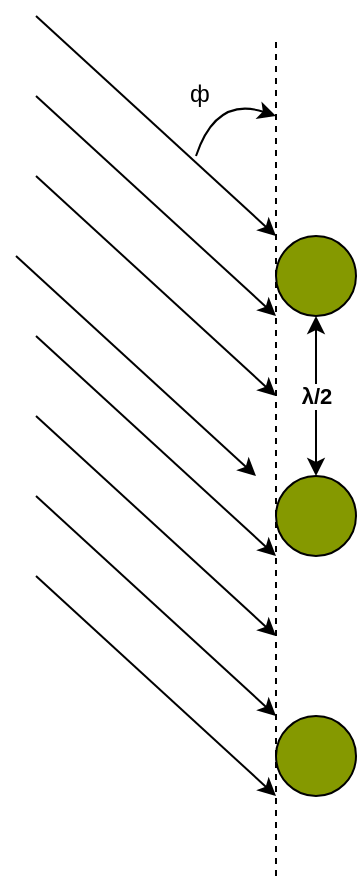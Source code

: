 <mxGraphModel grid="1" gridSize="10" guides="1" tooltips="1" connect="1" arrows="1" fold="1" page="1" pageScale="1" pageWidth="850" pageHeight="1100" background="#ffffff"><root><mxCell id="0"/><mxCell id="1" parent="0"/><mxCell id="2" value="" style="ellipse;whiteSpace=wrap;html=1;aspect=fixed;fillColor=#859900;" parent="1" vertex="1"><mxGeometry x="440" y="160" width="40" height="40" as="geometry"/></mxCell><mxCell id="3" value="" style="ellipse;whiteSpace=wrap;html=1;aspect=fixed;fillColor=#859900;" parent="1" vertex="1"><mxGeometry x="440" y="280" width="40" height="40" as="geometry"/></mxCell><mxCell id="4" value="" style="ellipse;whiteSpace=wrap;html=1;aspect=fixed;fillColor=#859900;" parent="1" vertex="1"><mxGeometry x="440" y="400" width="40" height="40" as="geometry"/></mxCell><mxCell id="6" value="&lt;b&gt;λ/2&lt;/b&gt;" style="endArrow=classic;startArrow=classic;html=1;entryX=0.5;entryY=1;exitX=0.5;exitY=0;" parent="1" source="3" target="2" edge="1"><mxGeometry width="50" height="50" relative="1" as="geometry"><mxPoint x="240" y="350" as="sourcePoint"/><mxPoint x="290" y="300" as="targetPoint"/></mxGeometry></mxCell><mxCell id="8" value="" style="endArrow=classic;html=1;" parent="1" edge="1"><mxGeometry width="50" height="50" relative="1" as="geometry"><mxPoint x="320" y="250" as="sourcePoint"/><mxPoint x="440" y="360" as="targetPoint"/></mxGeometry></mxCell><mxCell id="9" value="" style="endArrow=classic;html=1;" parent="1" edge="1"><mxGeometry width="50" height="50" relative="1" as="geometry"><mxPoint x="320" y="290" as="sourcePoint"/><mxPoint x="440" y="400" as="targetPoint"/></mxGeometry></mxCell><mxCell id="10" value="" style="endArrow=classic;html=1;" parent="1" edge="1"><mxGeometry width="50" height="50" relative="1" as="geometry"><mxPoint x="320" y="330" as="sourcePoint"/><mxPoint x="440" y="440" as="targetPoint"/></mxGeometry></mxCell><mxCell id="13" value="" style="endArrow=classic;html=1;" parent="1" edge="1"><mxGeometry width="50" height="50" relative="1" as="geometry"><mxPoint x="320" y="210" as="sourcePoint"/><mxPoint x="440" y="320" as="targetPoint"/></mxGeometry></mxCell><mxCell id="14" value="" style="endArrow=classic;html=1;" parent="1" edge="1"><mxGeometry width="50" height="50" relative="1" as="geometry"><mxPoint x="310" y="170" as="sourcePoint"/><mxPoint x="430" y="280" as="targetPoint"/></mxGeometry></mxCell><mxCell id="15" value="" style="endArrow=classic;html=1;" parent="1" edge="1"><mxGeometry width="50" height="50" relative="1" as="geometry"><mxPoint x="320" y="130" as="sourcePoint"/><mxPoint x="440" y="240" as="targetPoint"/></mxGeometry></mxCell><mxCell id="16" value="" style="endArrow=classic;html=1;" parent="1" edge="1"><mxGeometry width="50" height="50" relative="1" as="geometry"><mxPoint x="320" y="90" as="sourcePoint"/><mxPoint x="440" y="200" as="targetPoint"/></mxGeometry></mxCell><mxCell id="17" value="" style="endArrow=classic;html=1;" parent="1" edge="1"><mxGeometry width="50" height="50" relative="1" as="geometry"><mxPoint x="320" y="50" as="sourcePoint"/><mxPoint x="440" y="160" as="targetPoint"/></mxGeometry></mxCell><mxCell id="19" value="" style="endArrow=none;dashed=1;html=1;" parent="1" edge="1"><mxGeometry width="50" height="50" relative="1" as="geometry"><mxPoint x="440" y="480" as="sourcePoint"/><mxPoint x="440" y="60" as="targetPoint"/></mxGeometry></mxCell><mxCell id="21" value="&lt;span&gt;ф&lt;/span&gt;" style="text;html=1;resizable=0;points=[];autosize=1;align=left;verticalAlign=top;spacingTop=-4;" parent="1" vertex="1"><mxGeometry x="395" y="79" width="30" height="20" as="geometry"/></mxCell><mxCell id="22" value="" style="curved=1;endArrow=classic;html=1;" parent="1" edge="1"><mxGeometry width="50" height="50" relative="1" as="geometry"><mxPoint x="400" y="120" as="sourcePoint"/><mxPoint x="440" y="100" as="targetPoint"/><Array as="points"><mxPoint x="410" y="90"/></Array></mxGeometry></mxCell></root></mxGraphModel>